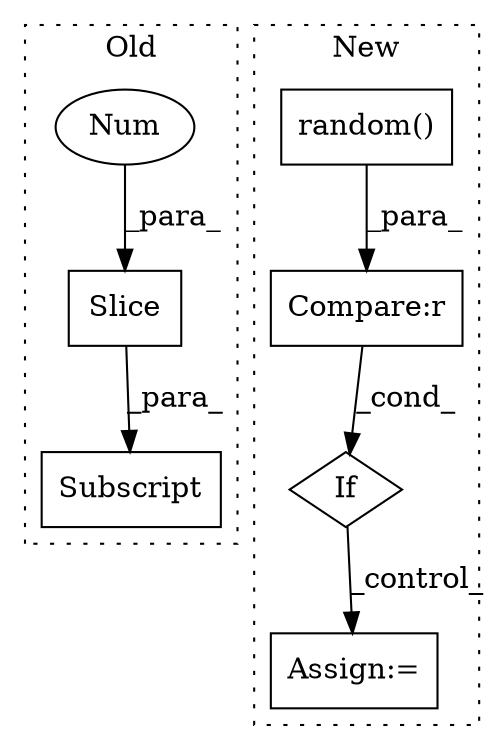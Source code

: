 digraph G {
subgraph cluster0 {
1 [label="Slice" a="80" s="2645" l="2" shape="box"];
3 [label="Num" a="76" s="2646" l="1" shape="ellipse"];
4 [label="Subscript" a="63" s="2635,0" l="13,0" shape="box"];
label = "Old";
style="dotted";
}
subgraph cluster1 {
2 [label="random()" a="75" s="4418" l="15" shape="box"];
5 [label="Compare:r" a="40" s="4418" l="24" shape="box"];
6 [label="If" a="96" s="4415" l="3" shape="diamond"];
7 [label="Assign:=" a="68" s="4758" l="3" shape="box"];
label = "New";
style="dotted";
}
1 -> 4 [label="_para_"];
2 -> 5 [label="_para_"];
3 -> 1 [label="_para_"];
5 -> 6 [label="_cond_"];
6 -> 7 [label="_control_"];
}